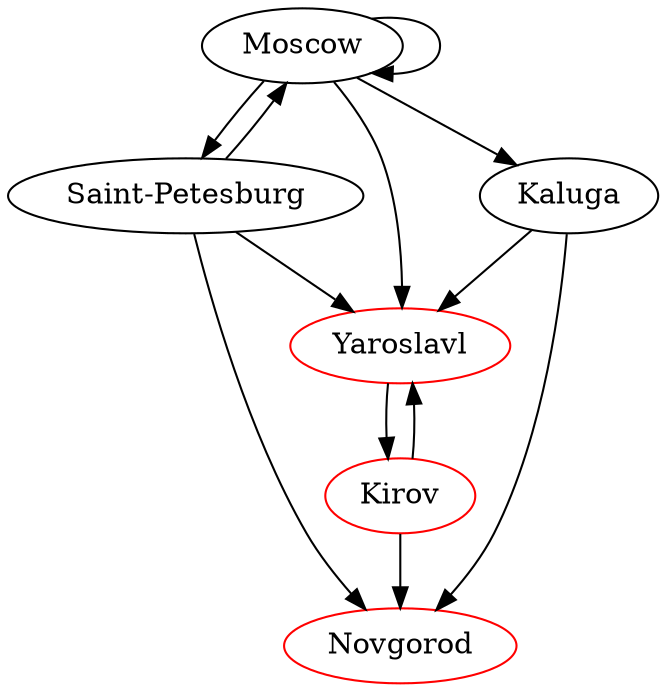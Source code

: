 digraph main {
n0[label="Moscow"];
n1[label="Saint-Petesburg"];
n2[label="Kaluga"];
n3[label="Novgorod"];
n3[color="red"];
n4[label="Kirov"];
n4[color="red"];
n5[label="Yaroslavl"];
n5[color="red"];
n0 -> n0;
n0 -> n1;
n0 -> n2;
n0 -> n5;
n1 -> n0;
n1 -> n5;
n1 -> n3;
n2 -> n5;
n2 -> n3;
n4 -> n5;
n4 -> n3;
n5 -> n4;
}
